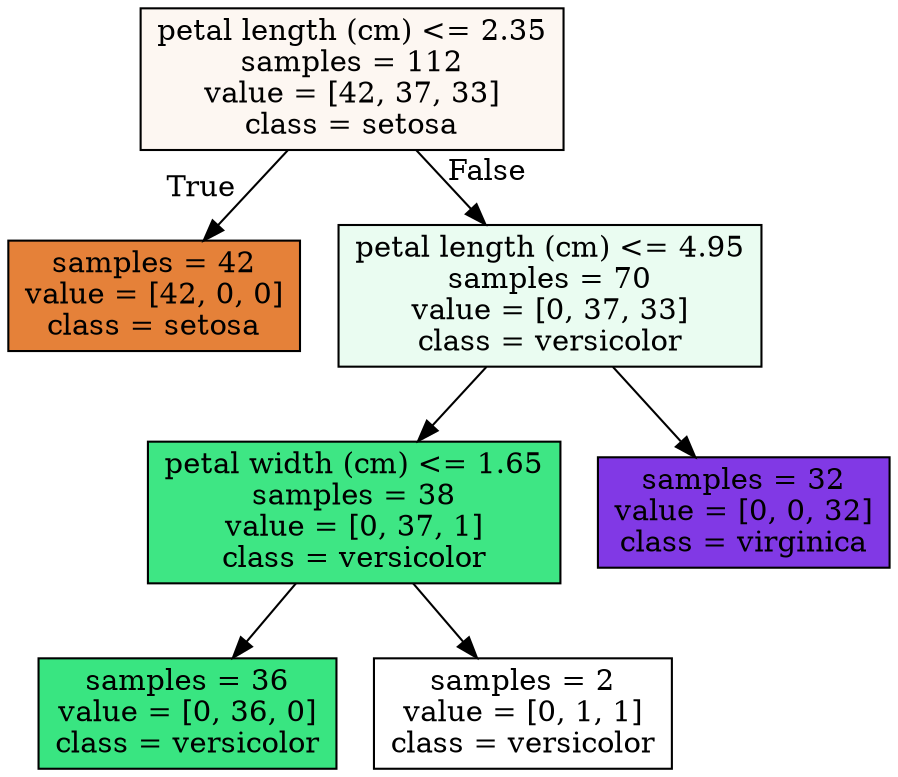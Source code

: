 digraph Tree {
node [shape=box, style="filled", color="black"] ;
0 [label="petal length (cm) <= 2.35\nsamples = 112\nvalue = [42, 37, 33]\nclass = setosa", fillcolor="#fdf7f2"] ;
1 [label="samples = 42\nvalue = [42, 0, 0]\nclass = setosa", fillcolor="#e58139"] ;
0 -> 1 [labeldistance=2.5, labelangle=45, headlabel="True"] ;
2 [label="petal length (cm) <= 4.95\nsamples = 70\nvalue = [0, 37, 33]\nclass = versicolor", fillcolor="#eafcf1"] ;
0 -> 2 [labeldistance=2.5, labelangle=-45, headlabel="False"] ;
3 [label="petal width (cm) <= 1.65\nsamples = 38\nvalue = [0, 37, 1]\nclass = versicolor", fillcolor="#3ee684"] ;
2 -> 3 ;
4 [label="samples = 36\nvalue = [0, 36, 0]\nclass = versicolor", fillcolor="#39e581"] ;
3 -> 4 ;
5 [label="samples = 2\nvalue = [0, 1, 1]\nclass = versicolor", fillcolor="#ffffff"] ;
3 -> 5 ;
6 [label="samples = 32\nvalue = [0, 0, 32]\nclass = virginica", fillcolor="#8139e5"] ;
2 -> 6 ;
}